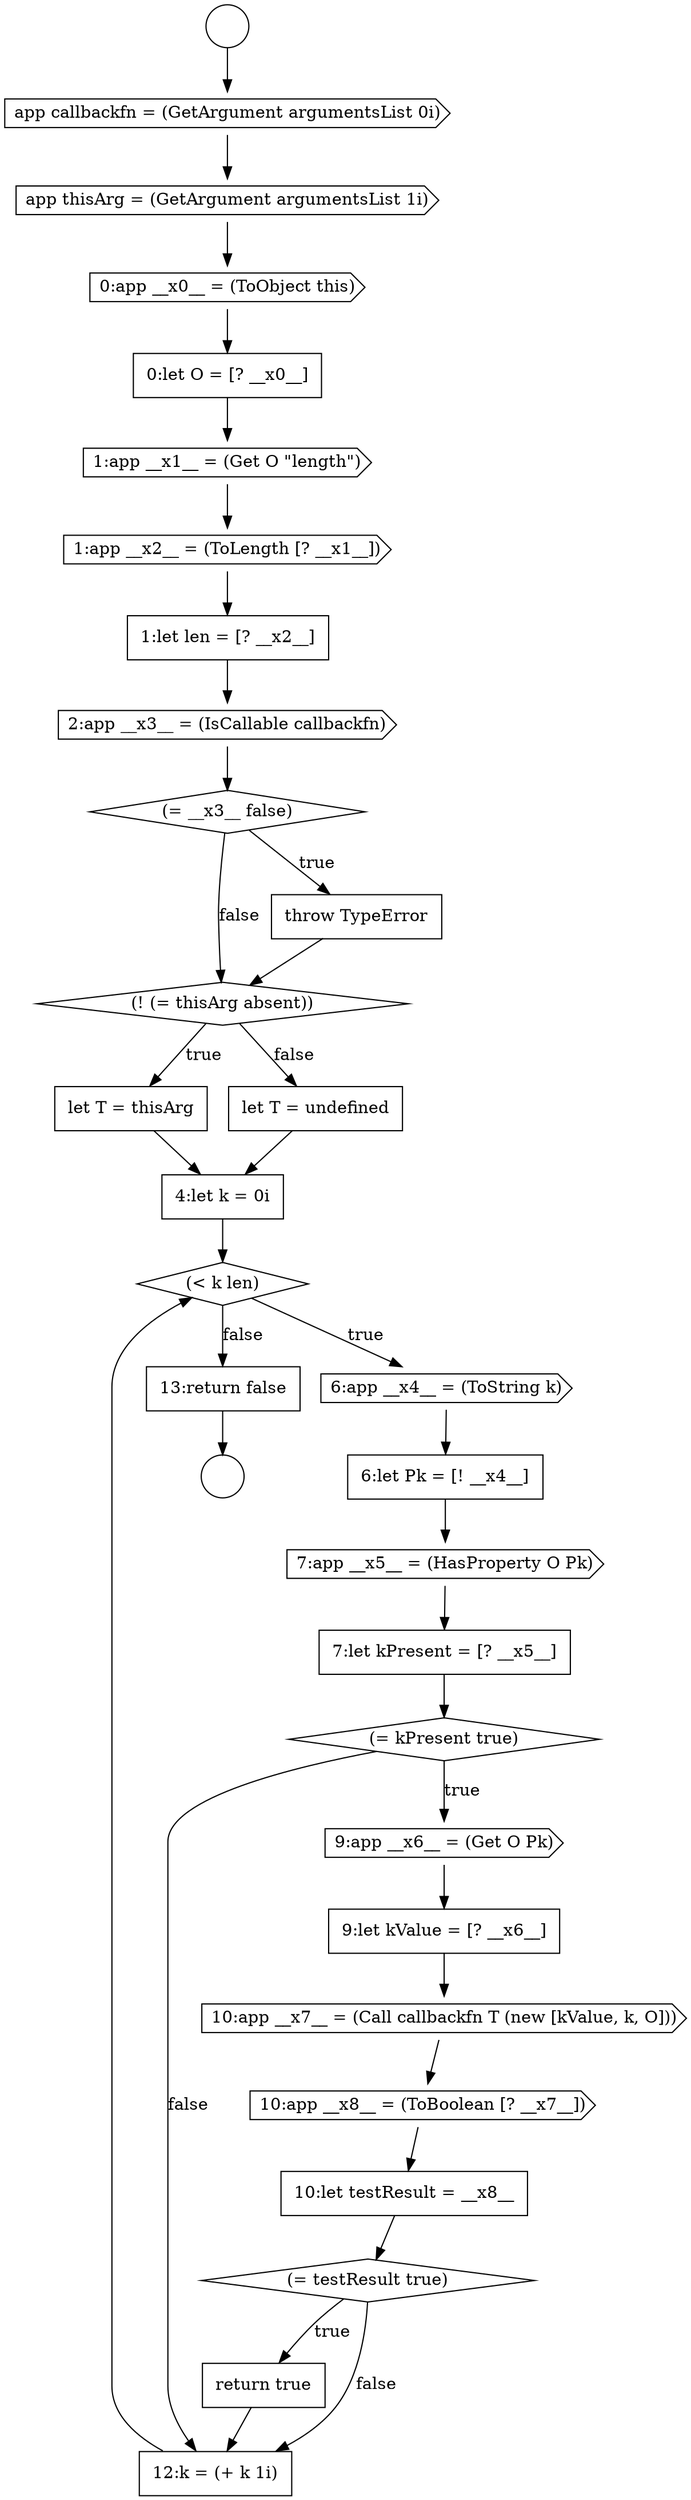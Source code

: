 digraph {
  node13955 [shape=cds, label=<<font color="black">0:app __x0__ = (ToObject this)</font>> color="black" fillcolor="white" style=filled]
  node13960 [shape=cds, label=<<font color="black">2:app __x3__ = (IsCallable callbackfn)</font>> color="black" fillcolor="white" style=filled]
  node13961 [shape=diamond, label=<<font color="black">(= __x3__ false)</font>> color="black" fillcolor="white" style=filled]
  node13956 [shape=none, margin=0, label=<<font color="black">
    <table border="0" cellborder="1" cellspacing="0" cellpadding="10">
      <tr><td align="left">0:let O = [? __x0__]</td></tr>
    </table>
  </font>> color="black" fillcolor="white" style=filled]
  node13971 [shape=none, margin=0, label=<<font color="black">
    <table border="0" cellborder="1" cellspacing="0" cellpadding="10">
      <tr><td align="left">7:let kPresent = [? __x5__]</td></tr>
    </table>
  </font>> color="black" fillcolor="white" style=filled]
  node13976 [shape=cds, label=<<font color="black">10:app __x8__ = (ToBoolean [? __x7__])</font>> color="black" fillcolor="white" style=filled]
  node13981 [shape=none, margin=0, label=<<font color="black">
    <table border="0" cellborder="1" cellspacing="0" cellpadding="10">
      <tr><td align="left">13:return false</td></tr>
    </table>
  </font>> color="black" fillcolor="white" style=filled]
  node13964 [shape=none, margin=0, label=<<font color="black">
    <table border="0" cellborder="1" cellspacing="0" cellpadding="10">
      <tr><td align="left">let T = thisArg</td></tr>
    </table>
  </font>> color="black" fillcolor="white" style=filled]
  node13979 [shape=none, margin=0, label=<<font color="black">
    <table border="0" cellborder="1" cellspacing="0" cellpadding="10">
      <tr><td align="left">return true</td></tr>
    </table>
  </font>> color="black" fillcolor="white" style=filled]
  node13968 [shape=cds, label=<<font color="black">6:app __x4__ = (ToString k)</font>> color="black" fillcolor="white" style=filled]
  node13980 [shape=none, margin=0, label=<<font color="black">
    <table border="0" cellborder="1" cellspacing="0" cellpadding="10">
      <tr><td align="left">12:k = (+ k 1i)</td></tr>
    </table>
  </font>> color="black" fillcolor="white" style=filled]
  node13963 [shape=diamond, label=<<font color="black">(! (= thisArg absent))</font>> color="black" fillcolor="white" style=filled]
  node13967 [shape=diamond, label=<<font color="black">(&lt; k len)</font>> color="black" fillcolor="white" style=filled]
  node13951 [shape=circle label=" " color="black" fillcolor="white" style=filled]
  node13974 [shape=none, margin=0, label=<<font color="black">
    <table border="0" cellborder="1" cellspacing="0" cellpadding="10">
      <tr><td align="left">9:let kValue = [? __x6__]</td></tr>
    </table>
  </font>> color="black" fillcolor="white" style=filled]
  node13954 [shape=cds, label=<<font color="black">app thisArg = (GetArgument argumentsList 1i)</font>> color="black" fillcolor="white" style=filled]
  node13966 [shape=none, margin=0, label=<<font color="black">
    <table border="0" cellborder="1" cellspacing="0" cellpadding="10">
      <tr><td align="left">4:let k = 0i</td></tr>
    </table>
  </font>> color="black" fillcolor="white" style=filled]
  node13977 [shape=none, margin=0, label=<<font color="black">
    <table border="0" cellborder="1" cellspacing="0" cellpadding="10">
      <tr><td align="left">10:let testResult = __x8__</td></tr>
    </table>
  </font>> color="black" fillcolor="white" style=filled]
  node13962 [shape=none, margin=0, label=<<font color="black">
    <table border="0" cellborder="1" cellspacing="0" cellpadding="10">
      <tr><td align="left">throw TypeError</td></tr>
    </table>
  </font>> color="black" fillcolor="white" style=filled]
  node13975 [shape=cds, label=<<font color="black">10:app __x7__ = (Call callbackfn T (new [kValue, k, O]))</font>> color="black" fillcolor="white" style=filled]
  node13965 [shape=none, margin=0, label=<<font color="black">
    <table border="0" cellborder="1" cellspacing="0" cellpadding="10">
      <tr><td align="left">let T = undefined</td></tr>
    </table>
  </font>> color="black" fillcolor="white" style=filled]
  node13970 [shape=cds, label=<<font color="black">7:app __x5__ = (HasProperty O Pk)</font>> color="black" fillcolor="white" style=filled]
  node13973 [shape=cds, label=<<font color="black">9:app __x6__ = (Get O Pk)</font>> color="black" fillcolor="white" style=filled]
  node13972 [shape=diamond, label=<<font color="black">(= kPresent true)</font>> color="black" fillcolor="white" style=filled]
  node13952 [shape=circle label=" " color="black" fillcolor="white" style=filled]
  node13953 [shape=cds, label=<<font color="black">app callbackfn = (GetArgument argumentsList 0i)</font>> color="black" fillcolor="white" style=filled]
  node13958 [shape=cds, label=<<font color="black">1:app __x2__ = (ToLength [? __x1__])</font>> color="black" fillcolor="white" style=filled]
  node13957 [shape=cds, label=<<font color="black">1:app __x1__ = (Get O &quot;length&quot;)</font>> color="black" fillcolor="white" style=filled]
  node13978 [shape=diamond, label=<<font color="black">(= testResult true)</font>> color="black" fillcolor="white" style=filled]
  node13959 [shape=none, margin=0, label=<<font color="black">
    <table border="0" cellborder="1" cellspacing="0" cellpadding="10">
      <tr><td align="left">1:let len = [? __x2__]</td></tr>
    </table>
  </font>> color="black" fillcolor="white" style=filled]
  node13969 [shape=none, margin=0, label=<<font color="black">
    <table border="0" cellborder="1" cellspacing="0" cellpadding="10">
      <tr><td align="left">6:let Pk = [! __x4__]</td></tr>
    </table>
  </font>> color="black" fillcolor="white" style=filled]
  node13955 -> node13956 [ color="black"]
  node13958 -> node13959 [ color="black"]
  node13972 -> node13973 [label=<<font color="black">true</font>> color="black"]
  node13972 -> node13980 [label=<<font color="black">false</font>> color="black"]
  node13964 -> node13966 [ color="black"]
  node13981 -> node13952 [ color="black"]
  node13963 -> node13964 [label=<<font color="black">true</font>> color="black"]
  node13963 -> node13965 [label=<<font color="black">false</font>> color="black"]
  node13954 -> node13955 [ color="black"]
  node13976 -> node13977 [ color="black"]
  node13971 -> node13972 [ color="black"]
  node13973 -> node13974 [ color="black"]
  node13962 -> node13963 [ color="black"]
  node13978 -> node13979 [label=<<font color="black">true</font>> color="black"]
  node13978 -> node13980 [label=<<font color="black">false</font>> color="black"]
  node13966 -> node13967 [ color="black"]
  node13980 -> node13967 [ color="black"]
  node13957 -> node13958 [ color="black"]
  node13975 -> node13976 [ color="black"]
  node13965 -> node13966 [ color="black"]
  node13961 -> node13962 [label=<<font color="black">true</font>> color="black"]
  node13961 -> node13963 [label=<<font color="black">false</font>> color="black"]
  node13951 -> node13953 [ color="black"]
  node13977 -> node13978 [ color="black"]
  node13959 -> node13960 [ color="black"]
  node13968 -> node13969 [ color="black"]
  node13956 -> node13957 [ color="black"]
  node13969 -> node13970 [ color="black"]
  node13970 -> node13971 [ color="black"]
  node13979 -> node13980 [ color="black"]
  node13974 -> node13975 [ color="black"]
  node13967 -> node13968 [label=<<font color="black">true</font>> color="black"]
  node13967 -> node13981 [label=<<font color="black">false</font>> color="black"]
  node13953 -> node13954 [ color="black"]
  node13960 -> node13961 [ color="black"]
}
